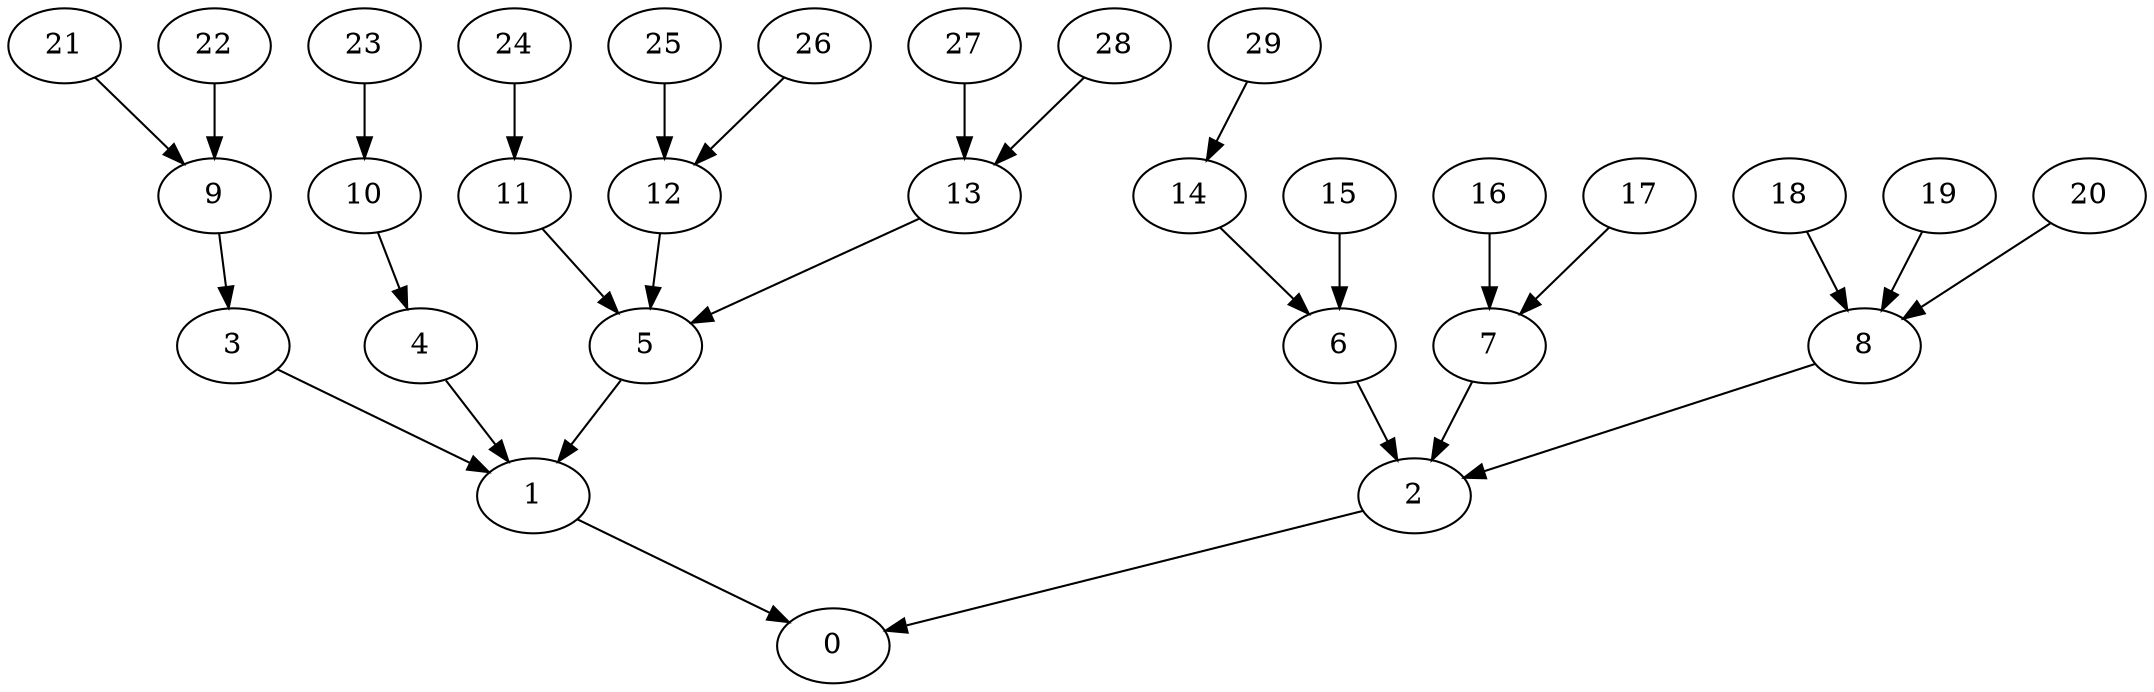 digraph "InTree-Unbalanced-MaxBf-3_Nodes_30_CCR_0.95_WeightType_Random_GB_Homogeneous-2" {
0 [Weight=3];
1 [Weight=9];
2 [Weight=7];
3 [Weight=9];
4 [Weight=6];
5 [Weight=3];
6 [Weight=3];
7 [Weight=8];
8 [Weight=5];
9 [Weight=2];
10 [Weight=8];
11 [Weight=10];
12 [Weight=3];
13 [Weight=9];
14 [Weight=10];
15 [Weight=9];
16 [Weight=2];
17 [Weight=6];
18 [Weight=5];
19 [Weight=4];
20 [Weight=3];
21 [Weight=8];
22 [Weight=5];
23 [Weight=7];
24 [Weight=7];
25 [Weight=3];
26 [Weight=2];
27 [Weight=7];
28 [Weight=5];
29 [Weight=6];
18 -> 8 [Weight=8];
21 -> 9 [Weight=5];
22 -> 9 [Weight=10];
25 -> 12 [Weight=6];
16 -> 7 [Weight=3];
17 -> 7 [Weight=7];
23 -> 10 [Weight=10];
11 -> 5 [Weight=4];
29 -> 14 [Weight=9];
10 -> 4 [Weight=2];
12 -> 5 [Weight=6];
24 -> 11 [Weight=2];
4 -> 1 [Weight=2];
20 -> 8 [Weight=4];
8 -> 2 [Weight=10];
15 -> 6 [Weight=2];
13 -> 5 [Weight=6];
3 -> 1 [Weight=3];
5 -> 1 [Weight=6];
7 -> 2 [Weight=9];
14 -> 6 [Weight=10];
27 -> 13 [Weight=3];
6 -> 2 [Weight=2];
28 -> 13 [Weight=10];
2 -> 0 [Weight=3];
26 -> 12 [Weight=5];
1 -> 0 [Weight=8];
19 -> 8 [Weight=8];
9 -> 3 [Weight=2];
}
